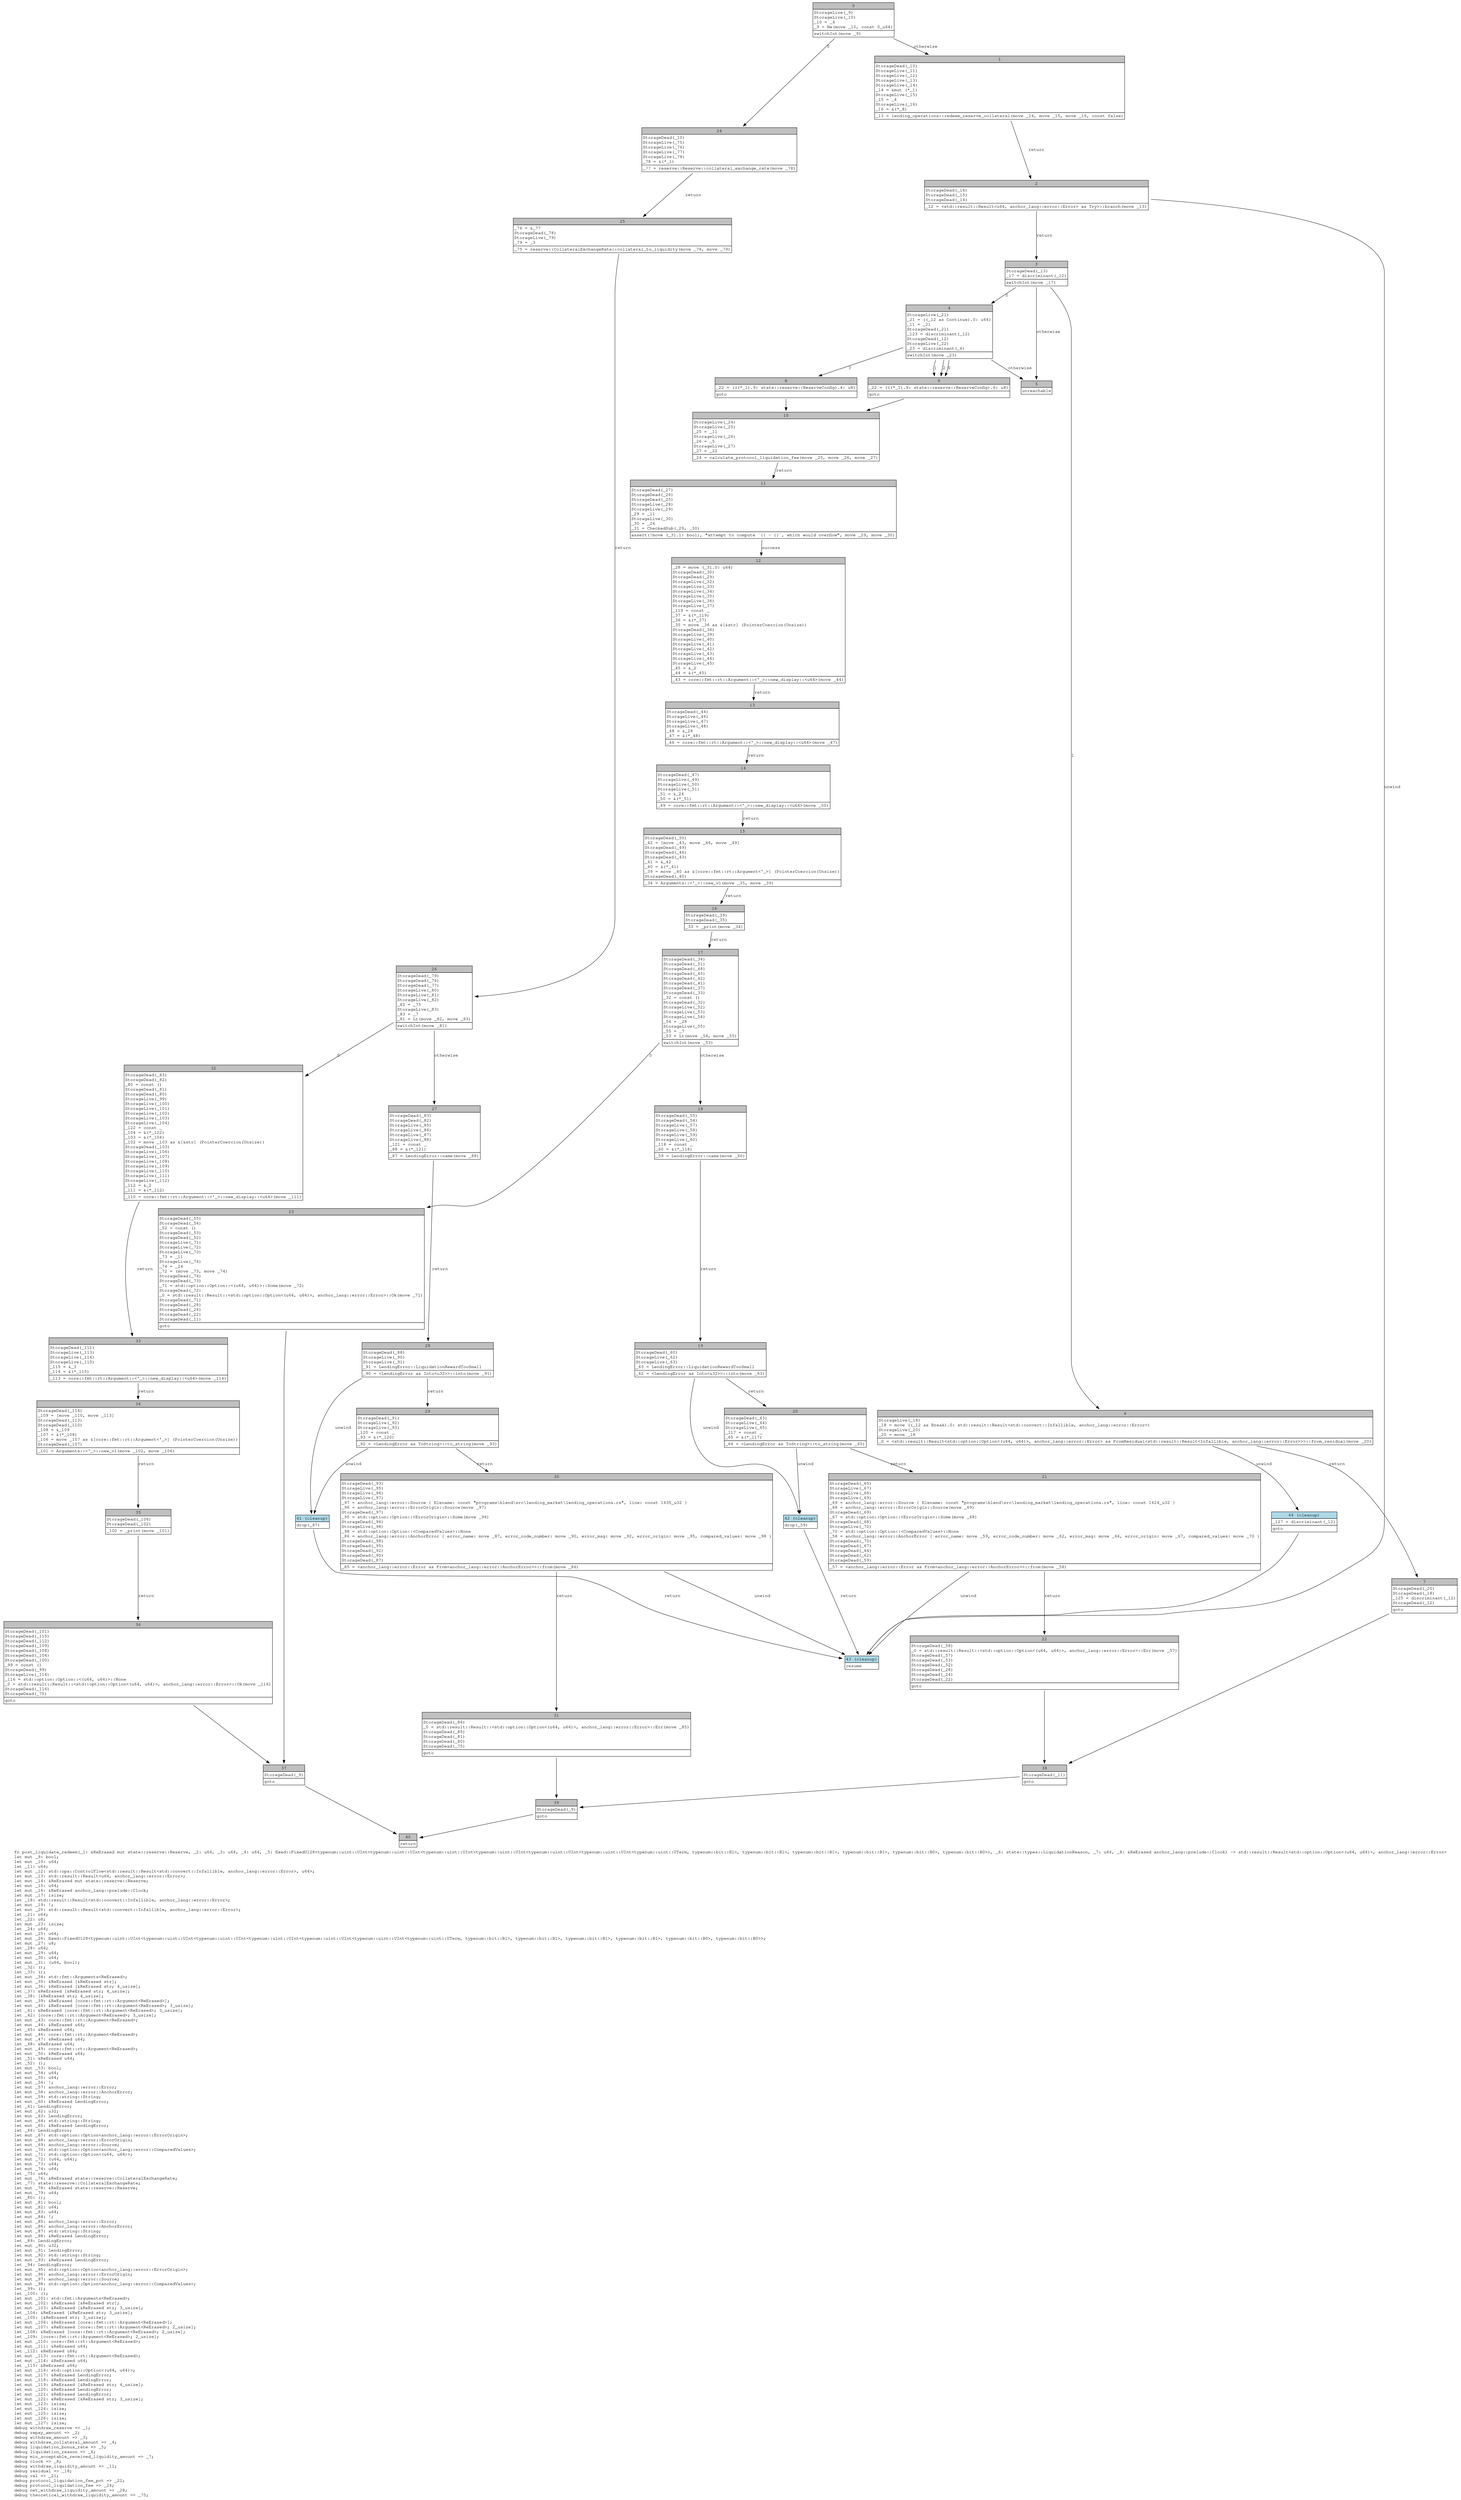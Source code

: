 digraph Mir_0_1324 {
    graph [fontname="Courier, monospace"];
    node [fontname="Courier, monospace"];
    edge [fontname="Courier, monospace"];
    label=<fn post_liquidate_redeem(_1: &amp;ReErased mut state::reserve::Reserve, _2: u64, _3: u64, _4: u64, _5: fixed::FixedU128&lt;typenum::uint::UInt&lt;typenum::uint::UInt&lt;typenum::uint::UInt&lt;typenum::uint::UInt&lt;typenum::uint::UInt&lt;typenum::uint::UInt&lt;typenum::uint::UTerm, typenum::bit::B1&gt;, typenum::bit::B1&gt;, typenum::bit::B1&gt;, typenum::bit::B1&gt;, typenum::bit::B0&gt;, typenum::bit::B0&gt;&gt;, _6: state::types::LiquidationReason, _7: u64, _8: &amp;ReErased anchor_lang::prelude::Clock) -&gt; std::result::Result&lt;std::option::Option&lt;(u64, u64)&gt;, anchor_lang::error::Error&gt;<br align="left"/>let mut _9: bool;<br align="left"/>let mut _10: u64;<br align="left"/>let _11: u64;<br align="left"/>let mut _12: std::ops::ControlFlow&lt;std::result::Result&lt;std::convert::Infallible, anchor_lang::error::Error&gt;, u64&gt;;<br align="left"/>let mut _13: std::result::Result&lt;u64, anchor_lang::error::Error&gt;;<br align="left"/>let mut _14: &amp;ReErased mut state::reserve::Reserve;<br align="left"/>let mut _15: u64;<br align="left"/>let mut _16: &amp;ReErased anchor_lang::prelude::Clock;<br align="left"/>let mut _17: isize;<br align="left"/>let _18: std::result::Result&lt;std::convert::Infallible, anchor_lang::error::Error&gt;;<br align="left"/>let mut _19: !;<br align="left"/>let mut _20: std::result::Result&lt;std::convert::Infallible, anchor_lang::error::Error&gt;;<br align="left"/>let _21: u64;<br align="left"/>let _22: u8;<br align="left"/>let mut _23: isize;<br align="left"/>let _24: u64;<br align="left"/>let mut _25: u64;<br align="left"/>let mut _26: fixed::FixedU128&lt;typenum::uint::UInt&lt;typenum::uint::UInt&lt;typenum::uint::UInt&lt;typenum::uint::UInt&lt;typenum::uint::UInt&lt;typenum::uint::UInt&lt;typenum::uint::UTerm, typenum::bit::B1&gt;, typenum::bit::B1&gt;, typenum::bit::B1&gt;, typenum::bit::B1&gt;, typenum::bit::B0&gt;, typenum::bit::B0&gt;&gt;;<br align="left"/>let mut _27: u8;<br align="left"/>let _28: u64;<br align="left"/>let mut _29: u64;<br align="left"/>let mut _30: u64;<br align="left"/>let mut _31: (u64, bool);<br align="left"/>let _32: ();<br align="left"/>let _33: ();<br align="left"/>let mut _34: std::fmt::Arguments&lt;ReErased&gt;;<br align="left"/>let mut _35: &amp;ReErased [&amp;ReErased str];<br align="left"/>let mut _36: &amp;ReErased [&amp;ReErased str; 4_usize];<br align="left"/>let _37: &amp;ReErased [&amp;ReErased str; 4_usize];<br align="left"/>let _38: [&amp;ReErased str; 4_usize];<br align="left"/>let mut _39: &amp;ReErased [core::fmt::rt::Argument&lt;ReErased&gt;];<br align="left"/>let mut _40: &amp;ReErased [core::fmt::rt::Argument&lt;ReErased&gt;; 3_usize];<br align="left"/>let _41: &amp;ReErased [core::fmt::rt::Argument&lt;ReErased&gt;; 3_usize];<br align="left"/>let _42: [core::fmt::rt::Argument&lt;ReErased&gt;; 3_usize];<br align="left"/>let mut _43: core::fmt::rt::Argument&lt;ReErased&gt;;<br align="left"/>let mut _44: &amp;ReErased u64;<br align="left"/>let _45: &amp;ReErased u64;<br align="left"/>let mut _46: core::fmt::rt::Argument&lt;ReErased&gt;;<br align="left"/>let mut _47: &amp;ReErased u64;<br align="left"/>let _48: &amp;ReErased u64;<br align="left"/>let mut _49: core::fmt::rt::Argument&lt;ReErased&gt;;<br align="left"/>let mut _50: &amp;ReErased u64;<br align="left"/>let _51: &amp;ReErased u64;<br align="left"/>let _52: ();<br align="left"/>let mut _53: bool;<br align="left"/>let mut _54: u64;<br align="left"/>let mut _55: u64;<br align="left"/>let mut _56: !;<br align="left"/>let mut _57: anchor_lang::error::Error;<br align="left"/>let mut _58: anchor_lang::error::AnchorError;<br align="left"/>let mut _59: std::string::String;<br align="left"/>let mut _60: &amp;ReErased LendingError;<br align="left"/>let _61: LendingError;<br align="left"/>let mut _62: u32;<br align="left"/>let mut _63: LendingError;<br align="left"/>let mut _64: std::string::String;<br align="left"/>let mut _65: &amp;ReErased LendingError;<br align="left"/>let _66: LendingError;<br align="left"/>let mut _67: std::option::Option&lt;anchor_lang::error::ErrorOrigin&gt;;<br align="left"/>let mut _68: anchor_lang::error::ErrorOrigin;<br align="left"/>let mut _69: anchor_lang::error::Source;<br align="left"/>let mut _70: std::option::Option&lt;anchor_lang::error::ComparedValues&gt;;<br align="left"/>let mut _71: std::option::Option&lt;(u64, u64)&gt;;<br align="left"/>let mut _72: (u64, u64);<br align="left"/>let mut _73: u64;<br align="left"/>let mut _74: u64;<br align="left"/>let _75: u64;<br align="left"/>let mut _76: &amp;ReErased state::reserve::CollateralExchangeRate;<br align="left"/>let _77: state::reserve::CollateralExchangeRate;<br align="left"/>let mut _78: &amp;ReErased state::reserve::Reserve;<br align="left"/>let mut _79: u64;<br align="left"/>let _80: ();<br align="left"/>let mut _81: bool;<br align="left"/>let mut _82: u64;<br align="left"/>let mut _83: u64;<br align="left"/>let mut _84: !;<br align="left"/>let mut _85: anchor_lang::error::Error;<br align="left"/>let mut _86: anchor_lang::error::AnchorError;<br align="left"/>let mut _87: std::string::String;<br align="left"/>let mut _88: &amp;ReErased LendingError;<br align="left"/>let _89: LendingError;<br align="left"/>let mut _90: u32;<br align="left"/>let mut _91: LendingError;<br align="left"/>let mut _92: std::string::String;<br align="left"/>let mut _93: &amp;ReErased LendingError;<br align="left"/>let _94: LendingError;<br align="left"/>let mut _95: std::option::Option&lt;anchor_lang::error::ErrorOrigin&gt;;<br align="left"/>let mut _96: anchor_lang::error::ErrorOrigin;<br align="left"/>let mut _97: anchor_lang::error::Source;<br align="left"/>let mut _98: std::option::Option&lt;anchor_lang::error::ComparedValues&gt;;<br align="left"/>let _99: ();<br align="left"/>let _100: ();<br align="left"/>let mut _101: std::fmt::Arguments&lt;ReErased&gt;;<br align="left"/>let mut _102: &amp;ReErased [&amp;ReErased str];<br align="left"/>let mut _103: &amp;ReErased [&amp;ReErased str; 3_usize];<br align="left"/>let _104: &amp;ReErased [&amp;ReErased str; 3_usize];<br align="left"/>let _105: [&amp;ReErased str; 3_usize];<br align="left"/>let mut _106: &amp;ReErased [core::fmt::rt::Argument&lt;ReErased&gt;];<br align="left"/>let mut _107: &amp;ReErased [core::fmt::rt::Argument&lt;ReErased&gt;; 2_usize];<br align="left"/>let _108: &amp;ReErased [core::fmt::rt::Argument&lt;ReErased&gt;; 2_usize];<br align="left"/>let _109: [core::fmt::rt::Argument&lt;ReErased&gt;; 2_usize];<br align="left"/>let mut _110: core::fmt::rt::Argument&lt;ReErased&gt;;<br align="left"/>let mut _111: &amp;ReErased u64;<br align="left"/>let _112: &amp;ReErased u64;<br align="left"/>let mut _113: core::fmt::rt::Argument&lt;ReErased&gt;;<br align="left"/>let mut _114: &amp;ReErased u64;<br align="left"/>let _115: &amp;ReErased u64;<br align="left"/>let mut _116: std::option::Option&lt;(u64, u64)&gt;;<br align="left"/>let mut _117: &amp;ReErased LendingError;<br align="left"/>let mut _118: &amp;ReErased LendingError;<br align="left"/>let mut _119: &amp;ReErased [&amp;ReErased str; 4_usize];<br align="left"/>let mut _120: &amp;ReErased LendingError;<br align="left"/>let mut _121: &amp;ReErased LendingError;<br align="left"/>let mut _122: &amp;ReErased [&amp;ReErased str; 3_usize];<br align="left"/>let mut _123: isize;<br align="left"/>let mut _124: isize;<br align="left"/>let mut _125: isize;<br align="left"/>let mut _126: isize;<br align="left"/>let mut _127: isize;<br align="left"/>debug withdraw_reserve =&gt; _1;<br align="left"/>debug repay_amount =&gt; _2;<br align="left"/>debug withdraw_amount =&gt; _3;<br align="left"/>debug withdraw_collateral_amount =&gt; _4;<br align="left"/>debug liquidation_bonus_rate =&gt; _5;<br align="left"/>debug liquidation_reason =&gt; _6;<br align="left"/>debug min_acceptable_received_liquidity_amount =&gt; _7;<br align="left"/>debug clock =&gt; _8;<br align="left"/>debug withdraw_liquidity_amount =&gt; _11;<br align="left"/>debug residual =&gt; _18;<br align="left"/>debug val =&gt; _21;<br align="left"/>debug protocol_liquidation_fee_pct =&gt; _22;<br align="left"/>debug protocol_liquidation_fee =&gt; _24;<br align="left"/>debug net_withdraw_liquidity_amount =&gt; _28;<br align="left"/>debug theoretical_withdraw_liquidity_amount =&gt; _75;<br align="left"/>>;
    bb0__0_1324 [shape="none", label=<<table border="0" cellborder="1" cellspacing="0"><tr><td bgcolor="gray" align="center" colspan="1">0</td></tr><tr><td align="left" balign="left">StorageLive(_9)<br/>StorageLive(_10)<br/>_10 = _4<br/>_9 = Ne(move _10, const 0_u64)<br/></td></tr><tr><td align="left">switchInt(move _9)</td></tr></table>>];
    bb1__0_1324 [shape="none", label=<<table border="0" cellborder="1" cellspacing="0"><tr><td bgcolor="gray" align="center" colspan="1">1</td></tr><tr><td align="left" balign="left">StorageDead(_10)<br/>StorageLive(_11)<br/>StorageLive(_12)<br/>StorageLive(_13)<br/>StorageLive(_14)<br/>_14 = &amp;mut (*_1)<br/>StorageLive(_15)<br/>_15 = _4<br/>StorageLive(_16)<br/>_16 = &amp;(*_8)<br/></td></tr><tr><td align="left">_13 = lending_operations::redeem_reserve_collateral(move _14, move _15, move _16, const false)</td></tr></table>>];
    bb2__0_1324 [shape="none", label=<<table border="0" cellborder="1" cellspacing="0"><tr><td bgcolor="gray" align="center" colspan="1">2</td></tr><tr><td align="left" balign="left">StorageDead(_16)<br/>StorageDead(_15)<br/>StorageDead(_14)<br/></td></tr><tr><td align="left">_12 = &lt;std::result::Result&lt;u64, anchor_lang::error::Error&gt; as Try&gt;::branch(move _13)</td></tr></table>>];
    bb3__0_1324 [shape="none", label=<<table border="0" cellborder="1" cellspacing="0"><tr><td bgcolor="gray" align="center" colspan="1">3</td></tr><tr><td align="left" balign="left">StorageDead(_13)<br/>_17 = discriminant(_12)<br/></td></tr><tr><td align="left">switchInt(move _17)</td></tr></table>>];
    bb4__0_1324 [shape="none", label=<<table border="0" cellborder="1" cellspacing="0"><tr><td bgcolor="gray" align="center" colspan="1">4</td></tr><tr><td align="left" balign="left">StorageLive(_21)<br/>_21 = ((_12 as Continue).0: u64)<br/>_11 = _21<br/>StorageDead(_21)<br/>_123 = discriminant(_12)<br/>StorageDead(_12)<br/>StorageLive(_22)<br/>_23 = discriminant(_6)<br/></td></tr><tr><td align="left">switchInt(move _23)</td></tr></table>>];
    bb5__0_1324 [shape="none", label=<<table border="0" cellborder="1" cellspacing="0"><tr><td bgcolor="gray" align="center" colspan="1">5</td></tr><tr><td align="left">unreachable</td></tr></table>>];
    bb6__0_1324 [shape="none", label=<<table border="0" cellborder="1" cellspacing="0"><tr><td bgcolor="gray" align="center" colspan="1">6</td></tr><tr><td align="left" balign="left">StorageLive(_18)<br/>_18 = move ((_12 as Break).0: std::result::Result&lt;std::convert::Infallible, anchor_lang::error::Error&gt;)<br/>StorageLive(_20)<br/>_20 = move _18<br/></td></tr><tr><td align="left">_0 = &lt;std::result::Result&lt;std::option::Option&lt;(u64, u64)&gt;, anchor_lang::error::Error&gt; as FromResidual&lt;std::result::Result&lt;Infallible, anchor_lang::error::Error&gt;&gt;&gt;::from_residual(move _20)</td></tr></table>>];
    bb7__0_1324 [shape="none", label=<<table border="0" cellborder="1" cellspacing="0"><tr><td bgcolor="gray" align="center" colspan="1">7</td></tr><tr><td align="left" balign="left">StorageDead(_20)<br/>StorageDead(_18)<br/>_125 = discriminant(_12)<br/>StorageDead(_12)<br/></td></tr><tr><td align="left">goto</td></tr></table>>];
    bb8__0_1324 [shape="none", label=<<table border="0" cellborder="1" cellspacing="0"><tr><td bgcolor="gray" align="center" colspan="1">8</td></tr><tr><td align="left" balign="left">_22 = (((*_1).9: state::reserve::ReserveConfig).4: u8)<br/></td></tr><tr><td align="left">goto</td></tr></table>>];
    bb9__0_1324 [shape="none", label=<<table border="0" cellborder="1" cellspacing="0"><tr><td bgcolor="gray" align="center" colspan="1">9</td></tr><tr><td align="left" balign="left">_22 = (((*_1).9: state::reserve::ReserveConfig).6: u8)<br/></td></tr><tr><td align="left">goto</td></tr></table>>];
    bb10__0_1324 [shape="none", label=<<table border="0" cellborder="1" cellspacing="0"><tr><td bgcolor="gray" align="center" colspan="1">10</td></tr><tr><td align="left" balign="left">StorageLive(_24)<br/>StorageLive(_25)<br/>_25 = _11<br/>StorageLive(_26)<br/>_26 = _5<br/>StorageLive(_27)<br/>_27 = _22<br/></td></tr><tr><td align="left">_24 = calculate_protocol_liquidation_fee(move _25, move _26, move _27)</td></tr></table>>];
    bb11__0_1324 [shape="none", label=<<table border="0" cellborder="1" cellspacing="0"><tr><td bgcolor="gray" align="center" colspan="1">11</td></tr><tr><td align="left" balign="left">StorageDead(_27)<br/>StorageDead(_26)<br/>StorageDead(_25)<br/>StorageLive(_28)<br/>StorageLive(_29)<br/>_29 = _11<br/>StorageLive(_30)<br/>_30 = _24<br/>_31 = CheckedSub(_29, _30)<br/></td></tr><tr><td align="left">assert(!move (_31.1: bool), &quot;attempt to compute `{} - {}`, which would overflow&quot;, move _29, move _30)</td></tr></table>>];
    bb12__0_1324 [shape="none", label=<<table border="0" cellborder="1" cellspacing="0"><tr><td bgcolor="gray" align="center" colspan="1">12</td></tr><tr><td align="left" balign="left">_28 = move (_31.0: u64)<br/>StorageDead(_30)<br/>StorageDead(_29)<br/>StorageLive(_32)<br/>StorageLive(_33)<br/>StorageLive(_34)<br/>StorageLive(_35)<br/>StorageLive(_36)<br/>StorageLive(_37)<br/>_119 = const _<br/>_37 = &amp;(*_119)<br/>_36 = &amp;(*_37)<br/>_35 = move _36 as &amp;[&amp;str] (PointerCoercion(Unsize))<br/>StorageDead(_36)<br/>StorageLive(_39)<br/>StorageLive(_40)<br/>StorageLive(_41)<br/>StorageLive(_42)<br/>StorageLive(_43)<br/>StorageLive(_44)<br/>StorageLive(_45)<br/>_45 = &amp;_2<br/>_44 = &amp;(*_45)<br/></td></tr><tr><td align="left">_43 = core::fmt::rt::Argument::&lt;'_&gt;::new_display::&lt;u64&gt;(move _44)</td></tr></table>>];
    bb13__0_1324 [shape="none", label=<<table border="0" cellborder="1" cellspacing="0"><tr><td bgcolor="gray" align="center" colspan="1">13</td></tr><tr><td align="left" balign="left">StorageDead(_44)<br/>StorageLive(_46)<br/>StorageLive(_47)<br/>StorageLive(_48)<br/>_48 = &amp;_28<br/>_47 = &amp;(*_48)<br/></td></tr><tr><td align="left">_46 = core::fmt::rt::Argument::&lt;'_&gt;::new_display::&lt;u64&gt;(move _47)</td></tr></table>>];
    bb14__0_1324 [shape="none", label=<<table border="0" cellborder="1" cellspacing="0"><tr><td bgcolor="gray" align="center" colspan="1">14</td></tr><tr><td align="left" balign="left">StorageDead(_47)<br/>StorageLive(_49)<br/>StorageLive(_50)<br/>StorageLive(_51)<br/>_51 = &amp;_24<br/>_50 = &amp;(*_51)<br/></td></tr><tr><td align="left">_49 = core::fmt::rt::Argument::&lt;'_&gt;::new_display::&lt;u64&gt;(move _50)</td></tr></table>>];
    bb15__0_1324 [shape="none", label=<<table border="0" cellborder="1" cellspacing="0"><tr><td bgcolor="gray" align="center" colspan="1">15</td></tr><tr><td align="left" balign="left">StorageDead(_50)<br/>_42 = [move _43, move _46, move _49]<br/>StorageDead(_49)<br/>StorageDead(_46)<br/>StorageDead(_43)<br/>_41 = &amp;_42<br/>_40 = &amp;(*_41)<br/>_39 = move _40 as &amp;[core::fmt::rt::Argument&lt;'_&gt;] (PointerCoercion(Unsize))<br/>StorageDead(_40)<br/></td></tr><tr><td align="left">_34 = Arguments::&lt;'_&gt;::new_v1(move _35, move _39)</td></tr></table>>];
    bb16__0_1324 [shape="none", label=<<table border="0" cellborder="1" cellspacing="0"><tr><td bgcolor="gray" align="center" colspan="1">16</td></tr><tr><td align="left" balign="left">StorageDead(_39)<br/>StorageDead(_35)<br/></td></tr><tr><td align="left">_33 = _print(move _34)</td></tr></table>>];
    bb17__0_1324 [shape="none", label=<<table border="0" cellborder="1" cellspacing="0"><tr><td bgcolor="gray" align="center" colspan="1">17</td></tr><tr><td align="left" balign="left">StorageDead(_34)<br/>StorageDead(_51)<br/>StorageDead(_48)<br/>StorageDead(_45)<br/>StorageDead(_42)<br/>StorageDead(_41)<br/>StorageDead(_37)<br/>StorageDead(_33)<br/>_32 = const ()<br/>StorageDead(_32)<br/>StorageLive(_52)<br/>StorageLive(_53)<br/>StorageLive(_54)<br/>_54 = _28<br/>StorageLive(_55)<br/>_55 = _7<br/>_53 = Lt(move _54, move _55)<br/></td></tr><tr><td align="left">switchInt(move _53)</td></tr></table>>];
    bb18__0_1324 [shape="none", label=<<table border="0" cellborder="1" cellspacing="0"><tr><td bgcolor="gray" align="center" colspan="1">18</td></tr><tr><td align="left" balign="left">StorageDead(_55)<br/>StorageDead(_54)<br/>StorageLive(_57)<br/>StorageLive(_58)<br/>StorageLive(_59)<br/>StorageLive(_60)<br/>_118 = const _<br/>_60 = &amp;(*_118)<br/></td></tr><tr><td align="left">_59 = LendingError::name(move _60)</td></tr></table>>];
    bb19__0_1324 [shape="none", label=<<table border="0" cellborder="1" cellspacing="0"><tr><td bgcolor="gray" align="center" colspan="1">19</td></tr><tr><td align="left" balign="left">StorageDead(_60)<br/>StorageLive(_62)<br/>StorageLive(_63)<br/>_63 = LendingError::LiquidationRewardTooSmall<br/></td></tr><tr><td align="left">_62 = &lt;LendingError as Into&lt;u32&gt;&gt;::into(move _63)</td></tr></table>>];
    bb20__0_1324 [shape="none", label=<<table border="0" cellborder="1" cellspacing="0"><tr><td bgcolor="gray" align="center" colspan="1">20</td></tr><tr><td align="left" balign="left">StorageDead(_63)<br/>StorageLive(_64)<br/>StorageLive(_65)<br/>_117 = const _<br/>_65 = &amp;(*_117)<br/></td></tr><tr><td align="left">_64 = &lt;LendingError as ToString&gt;::to_string(move _65)</td></tr></table>>];
    bb21__0_1324 [shape="none", label=<<table border="0" cellborder="1" cellspacing="0"><tr><td bgcolor="gray" align="center" colspan="1">21</td></tr><tr><td align="left" balign="left">StorageDead(_65)<br/>StorageLive(_67)<br/>StorageLive(_68)<br/>StorageLive(_69)<br/>_69 = anchor_lang::error::Source { filename: const &quot;programs\\klend\\src\\lending_market\\lending_operations.rs&quot;, line: const 1624_u32 }<br/>_68 = anchor_lang::error::ErrorOrigin::Source(move _69)<br/>StorageDead(_69)<br/>_67 = std::option::Option::&lt;ErrorOrigin&gt;::Some(move _68)<br/>StorageDead(_68)<br/>StorageLive(_70)<br/>_70 = std::option::Option::&lt;ComparedValues&gt;::None<br/>_58 = anchor_lang::error::AnchorError { error_name: move _59, error_code_number: move _62, error_msg: move _64, error_origin: move _67, compared_values: move _70 }<br/>StorageDead(_70)<br/>StorageDead(_67)<br/>StorageDead(_64)<br/>StorageDead(_62)<br/>StorageDead(_59)<br/></td></tr><tr><td align="left">_57 = &lt;anchor_lang::error::Error as From&lt;anchor_lang::error::AnchorError&gt;&gt;::from(move _58)</td></tr></table>>];
    bb22__0_1324 [shape="none", label=<<table border="0" cellborder="1" cellspacing="0"><tr><td bgcolor="gray" align="center" colspan="1">22</td></tr><tr><td align="left" balign="left">StorageDead(_58)<br/>_0 = std::result::Result::&lt;std::option::Option&lt;(u64, u64)&gt;, anchor_lang::error::Error&gt;::Err(move _57)<br/>StorageDead(_57)<br/>StorageDead(_53)<br/>StorageDead(_52)<br/>StorageDead(_28)<br/>StorageDead(_24)<br/>StorageDead(_22)<br/></td></tr><tr><td align="left">goto</td></tr></table>>];
    bb23__0_1324 [shape="none", label=<<table border="0" cellborder="1" cellspacing="0"><tr><td bgcolor="gray" align="center" colspan="1">23</td></tr><tr><td align="left" balign="left">StorageDead(_55)<br/>StorageDead(_54)<br/>_52 = const ()<br/>StorageDead(_53)<br/>StorageDead(_52)<br/>StorageLive(_71)<br/>StorageLive(_72)<br/>StorageLive(_73)<br/>_73 = _11<br/>StorageLive(_74)<br/>_74 = _24<br/>_72 = (move _73, move _74)<br/>StorageDead(_74)<br/>StorageDead(_73)<br/>_71 = std::option::Option::&lt;(u64, u64)&gt;::Some(move _72)<br/>StorageDead(_72)<br/>_0 = std::result::Result::&lt;std::option::Option&lt;(u64, u64)&gt;, anchor_lang::error::Error&gt;::Ok(move _71)<br/>StorageDead(_71)<br/>StorageDead(_28)<br/>StorageDead(_24)<br/>StorageDead(_22)<br/>StorageDead(_11)<br/></td></tr><tr><td align="left">goto</td></tr></table>>];
    bb24__0_1324 [shape="none", label=<<table border="0" cellborder="1" cellspacing="0"><tr><td bgcolor="gray" align="center" colspan="1">24</td></tr><tr><td align="left" balign="left">StorageDead(_10)<br/>StorageLive(_75)<br/>StorageLive(_76)<br/>StorageLive(_77)<br/>StorageLive(_78)<br/>_78 = &amp;(*_1)<br/></td></tr><tr><td align="left">_77 = reserve::Reserve::collateral_exchange_rate(move _78)</td></tr></table>>];
    bb25__0_1324 [shape="none", label=<<table border="0" cellborder="1" cellspacing="0"><tr><td bgcolor="gray" align="center" colspan="1">25</td></tr><tr><td align="left" balign="left">_76 = &amp;_77<br/>StorageDead(_78)<br/>StorageLive(_79)<br/>_79 = _3<br/></td></tr><tr><td align="left">_75 = reserve::CollateralExchangeRate::collateral_to_liquidity(move _76, move _79)</td></tr></table>>];
    bb26__0_1324 [shape="none", label=<<table border="0" cellborder="1" cellspacing="0"><tr><td bgcolor="gray" align="center" colspan="1">26</td></tr><tr><td align="left" balign="left">StorageDead(_79)<br/>StorageDead(_76)<br/>StorageDead(_77)<br/>StorageLive(_80)<br/>StorageLive(_81)<br/>StorageLive(_82)<br/>_82 = _75<br/>StorageLive(_83)<br/>_83 = _7<br/>_81 = Lt(move _82, move _83)<br/></td></tr><tr><td align="left">switchInt(move _81)</td></tr></table>>];
    bb27__0_1324 [shape="none", label=<<table border="0" cellborder="1" cellspacing="0"><tr><td bgcolor="gray" align="center" colspan="1">27</td></tr><tr><td align="left" balign="left">StorageDead(_83)<br/>StorageDead(_82)<br/>StorageLive(_85)<br/>StorageLive(_86)<br/>StorageLive(_87)<br/>StorageLive(_88)<br/>_121 = const _<br/>_88 = &amp;(*_121)<br/></td></tr><tr><td align="left">_87 = LendingError::name(move _88)</td></tr></table>>];
    bb28__0_1324 [shape="none", label=<<table border="0" cellborder="1" cellspacing="0"><tr><td bgcolor="gray" align="center" colspan="1">28</td></tr><tr><td align="left" balign="left">StorageDead(_88)<br/>StorageLive(_90)<br/>StorageLive(_91)<br/>_91 = LendingError::LiquidationRewardTooSmall<br/></td></tr><tr><td align="left">_90 = &lt;LendingError as Into&lt;u32&gt;&gt;::into(move _91)</td></tr></table>>];
    bb29__0_1324 [shape="none", label=<<table border="0" cellborder="1" cellspacing="0"><tr><td bgcolor="gray" align="center" colspan="1">29</td></tr><tr><td align="left" balign="left">StorageDead(_91)<br/>StorageLive(_92)<br/>StorageLive(_93)<br/>_120 = const _<br/>_93 = &amp;(*_120)<br/></td></tr><tr><td align="left">_92 = &lt;LendingError as ToString&gt;::to_string(move _93)</td></tr></table>>];
    bb30__0_1324 [shape="none", label=<<table border="0" cellborder="1" cellspacing="0"><tr><td bgcolor="gray" align="center" colspan="1">30</td></tr><tr><td align="left" balign="left">StorageDead(_93)<br/>StorageLive(_95)<br/>StorageLive(_96)<br/>StorageLive(_97)<br/>_97 = anchor_lang::error::Source { filename: const &quot;programs\\klend\\src\\lending_market\\lending_operations.rs&quot;, line: const 1635_u32 }<br/>_96 = anchor_lang::error::ErrorOrigin::Source(move _97)<br/>StorageDead(_97)<br/>_95 = std::option::Option::&lt;ErrorOrigin&gt;::Some(move _96)<br/>StorageDead(_96)<br/>StorageLive(_98)<br/>_98 = std::option::Option::&lt;ComparedValues&gt;::None<br/>_86 = anchor_lang::error::AnchorError { error_name: move _87, error_code_number: move _90, error_msg: move _92, error_origin: move _95, compared_values: move _98 }<br/>StorageDead(_98)<br/>StorageDead(_95)<br/>StorageDead(_92)<br/>StorageDead(_90)<br/>StorageDead(_87)<br/></td></tr><tr><td align="left">_85 = &lt;anchor_lang::error::Error as From&lt;anchor_lang::error::AnchorError&gt;&gt;::from(move _86)</td></tr></table>>];
    bb31__0_1324 [shape="none", label=<<table border="0" cellborder="1" cellspacing="0"><tr><td bgcolor="gray" align="center" colspan="1">31</td></tr><tr><td align="left" balign="left">StorageDead(_86)<br/>_0 = std::result::Result::&lt;std::option::Option&lt;(u64, u64)&gt;, anchor_lang::error::Error&gt;::Err(move _85)<br/>StorageDead(_85)<br/>StorageDead(_81)<br/>StorageDead(_80)<br/>StorageDead(_75)<br/></td></tr><tr><td align="left">goto</td></tr></table>>];
    bb32__0_1324 [shape="none", label=<<table border="0" cellborder="1" cellspacing="0"><tr><td bgcolor="gray" align="center" colspan="1">32</td></tr><tr><td align="left" balign="left">StorageDead(_83)<br/>StorageDead(_82)<br/>_80 = const ()<br/>StorageDead(_81)<br/>StorageDead(_80)<br/>StorageLive(_99)<br/>StorageLive(_100)<br/>StorageLive(_101)<br/>StorageLive(_102)<br/>StorageLive(_103)<br/>StorageLive(_104)<br/>_122 = const _<br/>_104 = &amp;(*_122)<br/>_103 = &amp;(*_104)<br/>_102 = move _103 as &amp;[&amp;str] (PointerCoercion(Unsize))<br/>StorageDead(_103)<br/>StorageLive(_106)<br/>StorageLive(_107)<br/>StorageLive(_108)<br/>StorageLive(_109)<br/>StorageLive(_110)<br/>StorageLive(_111)<br/>StorageLive(_112)<br/>_112 = &amp;_2<br/>_111 = &amp;(*_112)<br/></td></tr><tr><td align="left">_110 = core::fmt::rt::Argument::&lt;'_&gt;::new_display::&lt;u64&gt;(move _111)</td></tr></table>>];
    bb33__0_1324 [shape="none", label=<<table border="0" cellborder="1" cellspacing="0"><tr><td bgcolor="gray" align="center" colspan="1">33</td></tr><tr><td align="left" balign="left">StorageDead(_111)<br/>StorageLive(_113)<br/>StorageLive(_114)<br/>StorageLive(_115)<br/>_115 = &amp;_3<br/>_114 = &amp;(*_115)<br/></td></tr><tr><td align="left">_113 = core::fmt::rt::Argument::&lt;'_&gt;::new_display::&lt;u64&gt;(move _114)</td></tr></table>>];
    bb34__0_1324 [shape="none", label=<<table border="0" cellborder="1" cellspacing="0"><tr><td bgcolor="gray" align="center" colspan="1">34</td></tr><tr><td align="left" balign="left">StorageDead(_114)<br/>_109 = [move _110, move _113]<br/>StorageDead(_113)<br/>StorageDead(_110)<br/>_108 = &amp;_109<br/>_107 = &amp;(*_108)<br/>_106 = move _107 as &amp;[core::fmt::rt::Argument&lt;'_&gt;] (PointerCoercion(Unsize))<br/>StorageDead(_107)<br/></td></tr><tr><td align="left">_101 = Arguments::&lt;'_&gt;::new_v1(move _102, move _106)</td></tr></table>>];
    bb35__0_1324 [shape="none", label=<<table border="0" cellborder="1" cellspacing="0"><tr><td bgcolor="gray" align="center" colspan="1">35</td></tr><tr><td align="left" balign="left">StorageDead(_106)<br/>StorageDead(_102)<br/></td></tr><tr><td align="left">_100 = _print(move _101)</td></tr></table>>];
    bb36__0_1324 [shape="none", label=<<table border="0" cellborder="1" cellspacing="0"><tr><td bgcolor="gray" align="center" colspan="1">36</td></tr><tr><td align="left" balign="left">StorageDead(_101)<br/>StorageDead(_115)<br/>StorageDead(_112)<br/>StorageDead(_109)<br/>StorageDead(_108)<br/>StorageDead(_104)<br/>StorageDead(_100)<br/>_99 = const ()<br/>StorageDead(_99)<br/>StorageLive(_116)<br/>_116 = std::option::Option::&lt;(u64, u64)&gt;::None<br/>_0 = std::result::Result::&lt;std::option::Option&lt;(u64, u64)&gt;, anchor_lang::error::Error&gt;::Ok(move _116)<br/>StorageDead(_116)<br/>StorageDead(_75)<br/></td></tr><tr><td align="left">goto</td></tr></table>>];
    bb37__0_1324 [shape="none", label=<<table border="0" cellborder="1" cellspacing="0"><tr><td bgcolor="gray" align="center" colspan="1">37</td></tr><tr><td align="left" balign="left">StorageDead(_9)<br/></td></tr><tr><td align="left">goto</td></tr></table>>];
    bb38__0_1324 [shape="none", label=<<table border="0" cellborder="1" cellspacing="0"><tr><td bgcolor="gray" align="center" colspan="1">38</td></tr><tr><td align="left" balign="left">StorageDead(_11)<br/></td></tr><tr><td align="left">goto</td></tr></table>>];
    bb39__0_1324 [shape="none", label=<<table border="0" cellborder="1" cellspacing="0"><tr><td bgcolor="gray" align="center" colspan="1">39</td></tr><tr><td align="left" balign="left">StorageDead(_9)<br/></td></tr><tr><td align="left">goto</td></tr></table>>];
    bb40__0_1324 [shape="none", label=<<table border="0" cellborder="1" cellspacing="0"><tr><td bgcolor="gray" align="center" colspan="1">40</td></tr><tr><td align="left">return</td></tr></table>>];
    bb41__0_1324 [shape="none", label=<<table border="0" cellborder="1" cellspacing="0"><tr><td bgcolor="lightblue" align="center" colspan="1">41 (cleanup)</td></tr><tr><td align="left">drop(_87)</td></tr></table>>];
    bb42__0_1324 [shape="none", label=<<table border="0" cellborder="1" cellspacing="0"><tr><td bgcolor="lightblue" align="center" colspan="1">42 (cleanup)</td></tr><tr><td align="left">drop(_59)</td></tr></table>>];
    bb43__0_1324 [shape="none", label=<<table border="0" cellborder="1" cellspacing="0"><tr><td bgcolor="lightblue" align="center" colspan="1">43 (cleanup)</td></tr><tr><td align="left">resume</td></tr></table>>];
    bb44__0_1324 [shape="none", label=<<table border="0" cellborder="1" cellspacing="0"><tr><td bgcolor="lightblue" align="center" colspan="1">44 (cleanup)</td></tr><tr><td align="left" balign="left">_127 = discriminant(_12)<br/></td></tr><tr><td align="left">goto</td></tr></table>>];
    bb0__0_1324 -> bb24__0_1324 [label="0"];
    bb0__0_1324 -> bb1__0_1324 [label="otherwise"];
    bb1__0_1324 -> bb2__0_1324 [label="return"];
    bb2__0_1324 -> bb3__0_1324 [label="return"];
    bb2__0_1324 -> bb43__0_1324 [label="unwind"];
    bb3__0_1324 -> bb4__0_1324 [label="0"];
    bb3__0_1324 -> bb6__0_1324 [label="1"];
    bb3__0_1324 -> bb5__0_1324 [label="otherwise"];
    bb4__0_1324 -> bb9__0_1324 [label="0"];
    bb4__0_1324 -> bb9__0_1324 [label="1"];
    bb4__0_1324 -> bb9__0_1324 [label="2"];
    bb4__0_1324 -> bb8__0_1324 [label="3"];
    bb4__0_1324 -> bb5__0_1324 [label="otherwise"];
    bb6__0_1324 -> bb7__0_1324 [label="return"];
    bb6__0_1324 -> bb44__0_1324 [label="unwind"];
    bb7__0_1324 -> bb38__0_1324 [label=""];
    bb8__0_1324 -> bb10__0_1324 [label=""];
    bb9__0_1324 -> bb10__0_1324 [label=""];
    bb10__0_1324 -> bb11__0_1324 [label="return"];
    bb11__0_1324 -> bb12__0_1324 [label="success"];
    bb12__0_1324 -> bb13__0_1324 [label="return"];
    bb13__0_1324 -> bb14__0_1324 [label="return"];
    bb14__0_1324 -> bb15__0_1324 [label="return"];
    bb15__0_1324 -> bb16__0_1324 [label="return"];
    bb16__0_1324 -> bb17__0_1324 [label="return"];
    bb17__0_1324 -> bb23__0_1324 [label="0"];
    bb17__0_1324 -> bb18__0_1324 [label="otherwise"];
    bb18__0_1324 -> bb19__0_1324 [label="return"];
    bb19__0_1324 -> bb20__0_1324 [label="return"];
    bb19__0_1324 -> bb42__0_1324 [label="unwind"];
    bb20__0_1324 -> bb21__0_1324 [label="return"];
    bb20__0_1324 -> bb42__0_1324 [label="unwind"];
    bb21__0_1324 -> bb22__0_1324 [label="return"];
    bb21__0_1324 -> bb43__0_1324 [label="unwind"];
    bb22__0_1324 -> bb38__0_1324 [label=""];
    bb23__0_1324 -> bb37__0_1324 [label=""];
    bb24__0_1324 -> bb25__0_1324 [label="return"];
    bb25__0_1324 -> bb26__0_1324 [label="return"];
    bb26__0_1324 -> bb32__0_1324 [label="0"];
    bb26__0_1324 -> bb27__0_1324 [label="otherwise"];
    bb27__0_1324 -> bb28__0_1324 [label="return"];
    bb28__0_1324 -> bb29__0_1324 [label="return"];
    bb28__0_1324 -> bb41__0_1324 [label="unwind"];
    bb29__0_1324 -> bb30__0_1324 [label="return"];
    bb29__0_1324 -> bb41__0_1324 [label="unwind"];
    bb30__0_1324 -> bb31__0_1324 [label="return"];
    bb30__0_1324 -> bb43__0_1324 [label="unwind"];
    bb31__0_1324 -> bb39__0_1324 [label=""];
    bb32__0_1324 -> bb33__0_1324 [label="return"];
    bb33__0_1324 -> bb34__0_1324 [label="return"];
    bb34__0_1324 -> bb35__0_1324 [label="return"];
    bb35__0_1324 -> bb36__0_1324 [label="return"];
    bb36__0_1324 -> bb37__0_1324 [label=""];
    bb37__0_1324 -> bb40__0_1324 [label=""];
    bb38__0_1324 -> bb39__0_1324 [label=""];
    bb39__0_1324 -> bb40__0_1324 [label=""];
    bb41__0_1324 -> bb43__0_1324 [label="return"];
    bb42__0_1324 -> bb43__0_1324 [label="return"];
    bb44__0_1324 -> bb43__0_1324 [label=""];
}
